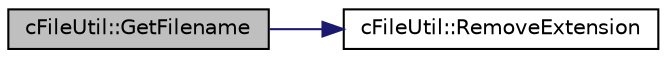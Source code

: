 digraph "cFileUtil::GetFilename"
{
 // LATEX_PDF_SIZE
  edge [fontname="Helvetica",fontsize="10",labelfontname="Helvetica",labelfontsize="10"];
  node [fontname="Helvetica",fontsize="10",shape=record];
  rankdir="LR";
  Node1 [label="cFileUtil::GetFilename",height=0.2,width=0.4,color="black", fillcolor="grey75", style="filled", fontcolor="black",tooltip=" "];
  Node1 -> Node2 [color="midnightblue",fontsize="10",style="solid",fontname="Helvetica"];
  Node2 [label="cFileUtil::RemoveExtension",height=0.2,width=0.4,color="black", fillcolor="white", style="filled",URL="$classc_file_util.html#a2647c64e8800353ec062bcef47933faa",tooltip=" "];
}
